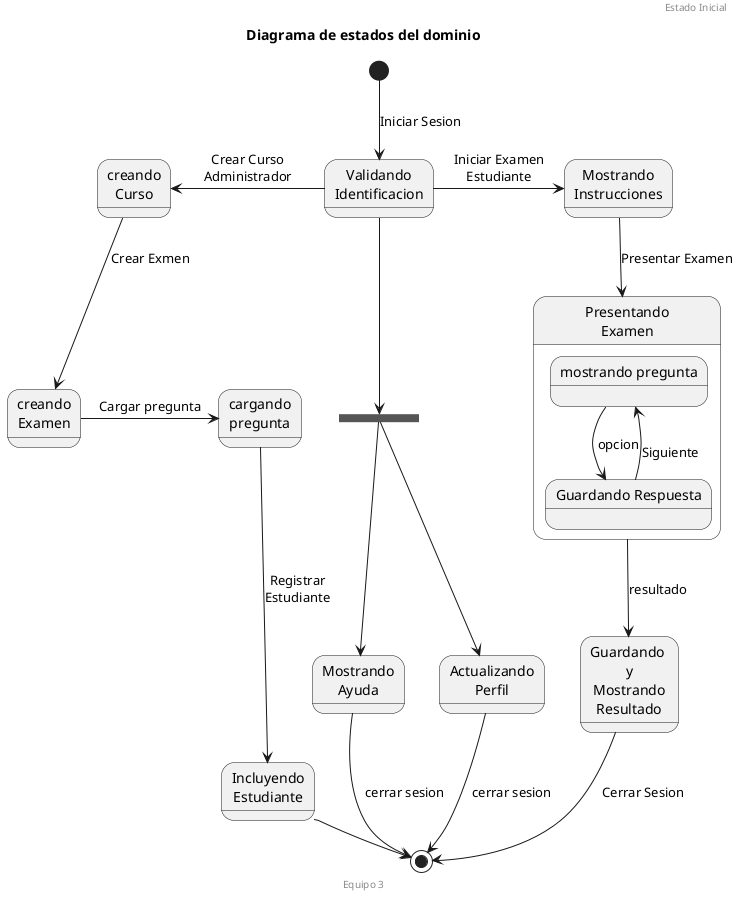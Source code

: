 @startuml Diagrama de Estado


header Estado Inicial
footer Equipo 3
title "Diagrama de estados del dominio"




state "Validando\nIdentificacion" as vi
state  "creando\nCurso" as gc
state  "creando\nExamen" as ge
state  "cargando\npregunta" as cp

state "Mostrando\nInstrucciones" as mi
state "Presentando\nExamen" as ee{
    state "mostrando pregunta" as mp
    state "Guardando Respuesta" as gp
    mp --> gp: opcion
    gp --> mp: \nSiguiente
}
state "Guardando \ny\nMostrando\nResultado" as gr
state "Actualizando\nPerfil" as ap
state "Mostrando\nAyuda" as ma
state "Incluyendo\nEstudiante" as ie
state finAd <<join>>

[*] --> vi: Iniciar Sesion
vi -left-> gc: Crear Curso\nAdministrador
gc --> ge: Crear Exmen
ge -right-> cp: Cargar pregunta
cp --> ie: Registrar\nEstudiante
vi --> finAd
finAd --> ma
finAd --> ap


ma --> [*]: cerrar sesion
ap --> [*]: cerrar sesion
ie -right-> [*] : cerrar sesion

 

vi -right-> mi: Iniciar Examen\nEstudiante
mi --> ee: Presentar Examen
ee --> gr: resultado
gr --> [*]:  Cerrar Sesion

@enduml